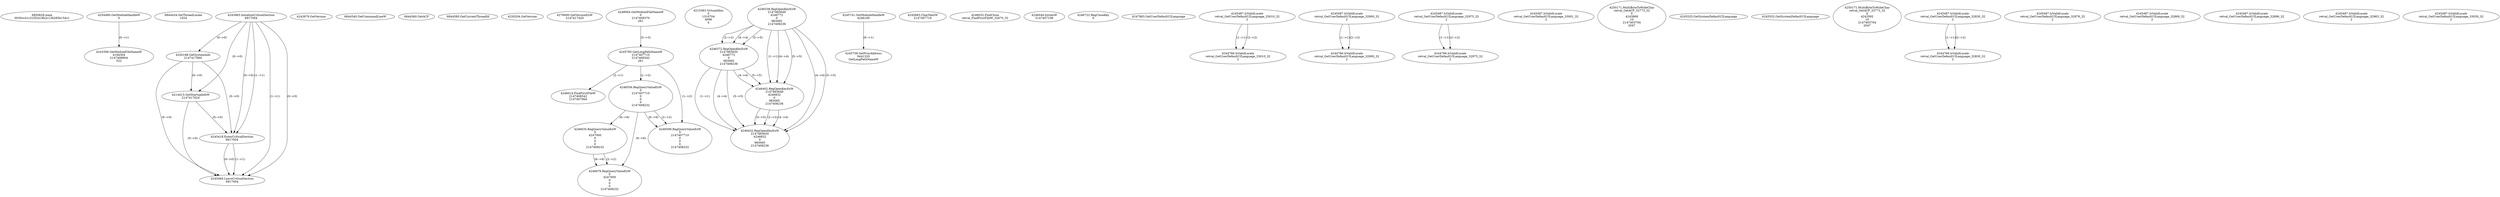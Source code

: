 // Global SCDG with merge call
digraph {
	0 [label="6850628.main
0030cc41c31f32418b2c136285b154c1"]
	1 [label="4254480.GetModuleHandleW
0"]
	2 [label="6844434.SetThreadLocale
1024"]
	3 [label="4243965.InitializeCriticalSection
6917004"]
	4 [label="4243979.GetVersion
"]
	5 [label="4250188.GetSystemInfo
2147417660"]
	3 -> 5 [label="(0-->0)"]
	6 [label="6844540.GetCommandLineW
"]
	7 [label="4214413.GetStartupInfoW
2147417624"]
	3 -> 7 [label="(0-->0)"]
	5 -> 7 [label="(0-->0)"]
	8 [label="6844560.GetACP
"]
	9 [label="6844580.GetCurrentThreadId
"]
	10 [label="4250204.GetVersion
"]
	11 [label="4276690.GetVersionExW
2147417420"]
	12 [label="4243306.GetModuleFileNameW
4194304
2147408904
522"]
	1 -> 12 [label="(0-->1)"]
	13 [label="4248064.GetModuleFileNameW
0
2147408370
261"]
	14 [label="4215383.VirtualAlloc
0
1310704
4096
4"]
	15 [label="4246338.RegOpenKeyExW
2147483649
4246772
0
983065
2147408236"]
	16 [label="4246372.RegOpenKeyExW
2147483650
4246772
0
983065
2147408236"]
	15 -> 16 [label="(2-->2)"]
	15 -> 16 [label="(4-->4)"]
	15 -> 16 [label="(5-->5)"]
	17 [label="4245741.GetModuleHandleW
4246160"]
	18 [label="4245758.GetProcAddress
9441320
GetLongPathNameW"]
	17 -> 18 [label="(0-->1)"]
	19 [label="4245785.GetLongPathNameW
2147407710
2147406542
261"]
	13 -> 19 [label="(3-->3)"]
	20 [label="4245683.CharNextW
2147407716"]
	21 [label="4246014.FindFirstFileW
2147406542
2147407064"]
	19 -> 21 [label="(2-->1)"]
	22 [label="4246032.FindClose
retval_FindFirstFileW_32870_32"]
	23 [label="4246044.lstrlenW
2147407108"]
	24 [label="4246556.RegQueryValueExW
0
2147407710
0
0
0
2147408232"]
	19 -> 24 [label="(1-->2)"]
	25 [label="4246599.RegQueryValueExW
0
2147407710
0
0
0
2147408232"]
	19 -> 25 [label="(1-->2)"]
	24 -> 25 [label="(2-->2)"]
	24 -> 25 [label="(6-->6)"]
	26 [label="4246722.RegCloseKey
0"]
	27 [label="4247883.GetUserDefaultUILanguage
"]
	28 [label="4245418.EnterCriticalSection
6917004"]
	3 -> 28 [label="(1-->1)"]
	3 -> 28 [label="(0-->0)"]
	5 -> 28 [label="(0-->0)"]
	7 -> 28 [label="(0-->0)"]
	29 [label="4245469.LeaveCriticalSection
6917004"]
	3 -> 29 [label="(1-->1)"]
	28 -> 29 [label="(1-->1)"]
	3 -> 29 [label="(0-->0)"]
	5 -> 29 [label="(0-->0)"]
	7 -> 29 [label="(0-->0)"]
	28 -> 29 [label="(0-->0)"]
	30 [label="4245487.IsValidLocale
retval_GetUserDefaultUILanguage_33010_32
2"]
	31 [label="4244766.IsValidLocale
retval_GetUserDefaultUILanguage_33010_32
2"]
	30 -> 31 [label="(1-->1)"]
	30 -> 31 [label="(2-->2)"]
	32 [label="4246635.RegQueryValueExW
0
4247000
0
0
0
2147408232"]
	24 -> 32 [label="(6-->6)"]
	33 [label="4246676.RegQueryValueExW
0
4247000
0
0
0
2147408232"]
	32 -> 33 [label="(2-->2)"]
	24 -> 33 [label="(6-->6)"]
	32 -> 33 [label="(6-->6)"]
	34 [label="4245487.IsValidLocale
retval_GetUserDefaultUILanguage_32900_32
2"]
	35 [label="4244766.IsValidLocale
retval_GetUserDefaultUILanguage_32900_32
2"]
	34 -> 35 [label="(1-->1)"]
	34 -> 35 [label="(2-->2)"]
	36 [label="4246402.RegOpenKeyExW
2147483649
4246832
0
983065
2147408236"]
	15 -> 36 [label="(1-->1)"]
	15 -> 36 [label="(4-->4)"]
	16 -> 36 [label="(4-->4)"]
	15 -> 36 [label="(5-->5)"]
	16 -> 36 [label="(5-->5)"]
	37 [label="4246432.RegOpenKeyExW
2147483650
4246832
0
983065
2147408236"]
	16 -> 37 [label="(1-->1)"]
	36 -> 37 [label="(2-->2)"]
	15 -> 37 [label="(4-->4)"]
	16 -> 37 [label="(4-->4)"]
	36 -> 37 [label="(4-->4)"]
	15 -> 37 [label="(5-->5)"]
	16 -> 37 [label="(5-->5)"]
	36 -> 37 [label="(5-->5)"]
	38 [label="4245487.IsValidLocale
retval_GetUserDefaultUILanguage_32975_32
2"]
	39 [label="4245487.IsValidLocale
retval_GetUserDefaultUILanguage_33001_32
2"]
	40 [label="4250171.MultiByteToWideChar
retval_GetACP_32773_32
0
4243868
10
2147403704
2047"]
	41 [label="4244766.IsValidLocale
retval_GetUserDefaultUILanguage_32975_32
2"]
	38 -> 41 [label="(1-->1)"]
	38 -> 41 [label="(2-->2)"]
	42 [label="4245525.GetSystemDefaultUILanguage
"]
	43 [label="4245552.GetSystemDefaultUILanguage
"]
	44 [label="4250171.MultiByteToWideChar
retval_GetACP_32773_32
0
4243592
10
2147403704
2047"]
	45 [label="4245487.IsValidLocale
retval_GetUserDefaultUILanguage_32830_32
2"]
	46 [label="4245487.IsValidLocale
retval_GetUserDefaultUILanguage_32976_32
2"]
	47 [label="4245487.IsValidLocale
retval_GetUserDefaultUILanguage_32869_32
2"]
	48 [label="4245487.IsValidLocale
retval_GetUserDefaultUILanguage_32896_32
2"]
	49 [label="4245487.IsValidLocale
retval_GetUserDefaultUILanguage_32963_32
2"]
	50 [label="4245487.IsValidLocale
retval_GetUserDefaultUILanguage_33030_32
2"]
	51 [label="4244766.IsValidLocale
retval_GetUserDefaultUILanguage_32830_32
2"]
	45 -> 51 [label="(1-->1)"]
	45 -> 51 [label="(2-->2)"]
}
